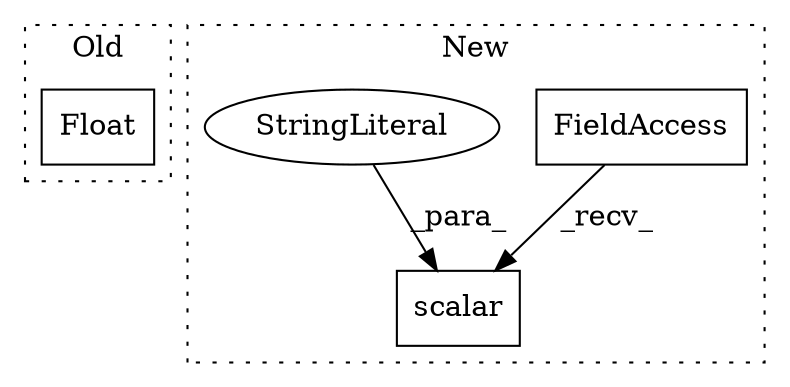 digraph G {
subgraph cluster0 {
1 [label="Float" a="32" s="12107,12127" l="6,1" shape="box"];
label = "Old";
style="dotted";
}
subgraph cluster1 {
2 [label="scalar" a="32" s="7466,7526" l="7,1" shape="box"];
3 [label="FieldAccess" a="22" s="7447" l="18" shape="box"];
4 [label="StringLiteral" a="45" s="7473" l="16" shape="ellipse"];
label = "New";
style="dotted";
}
3 -> 2 [label="_recv_"];
4 -> 2 [label="_para_"];
}